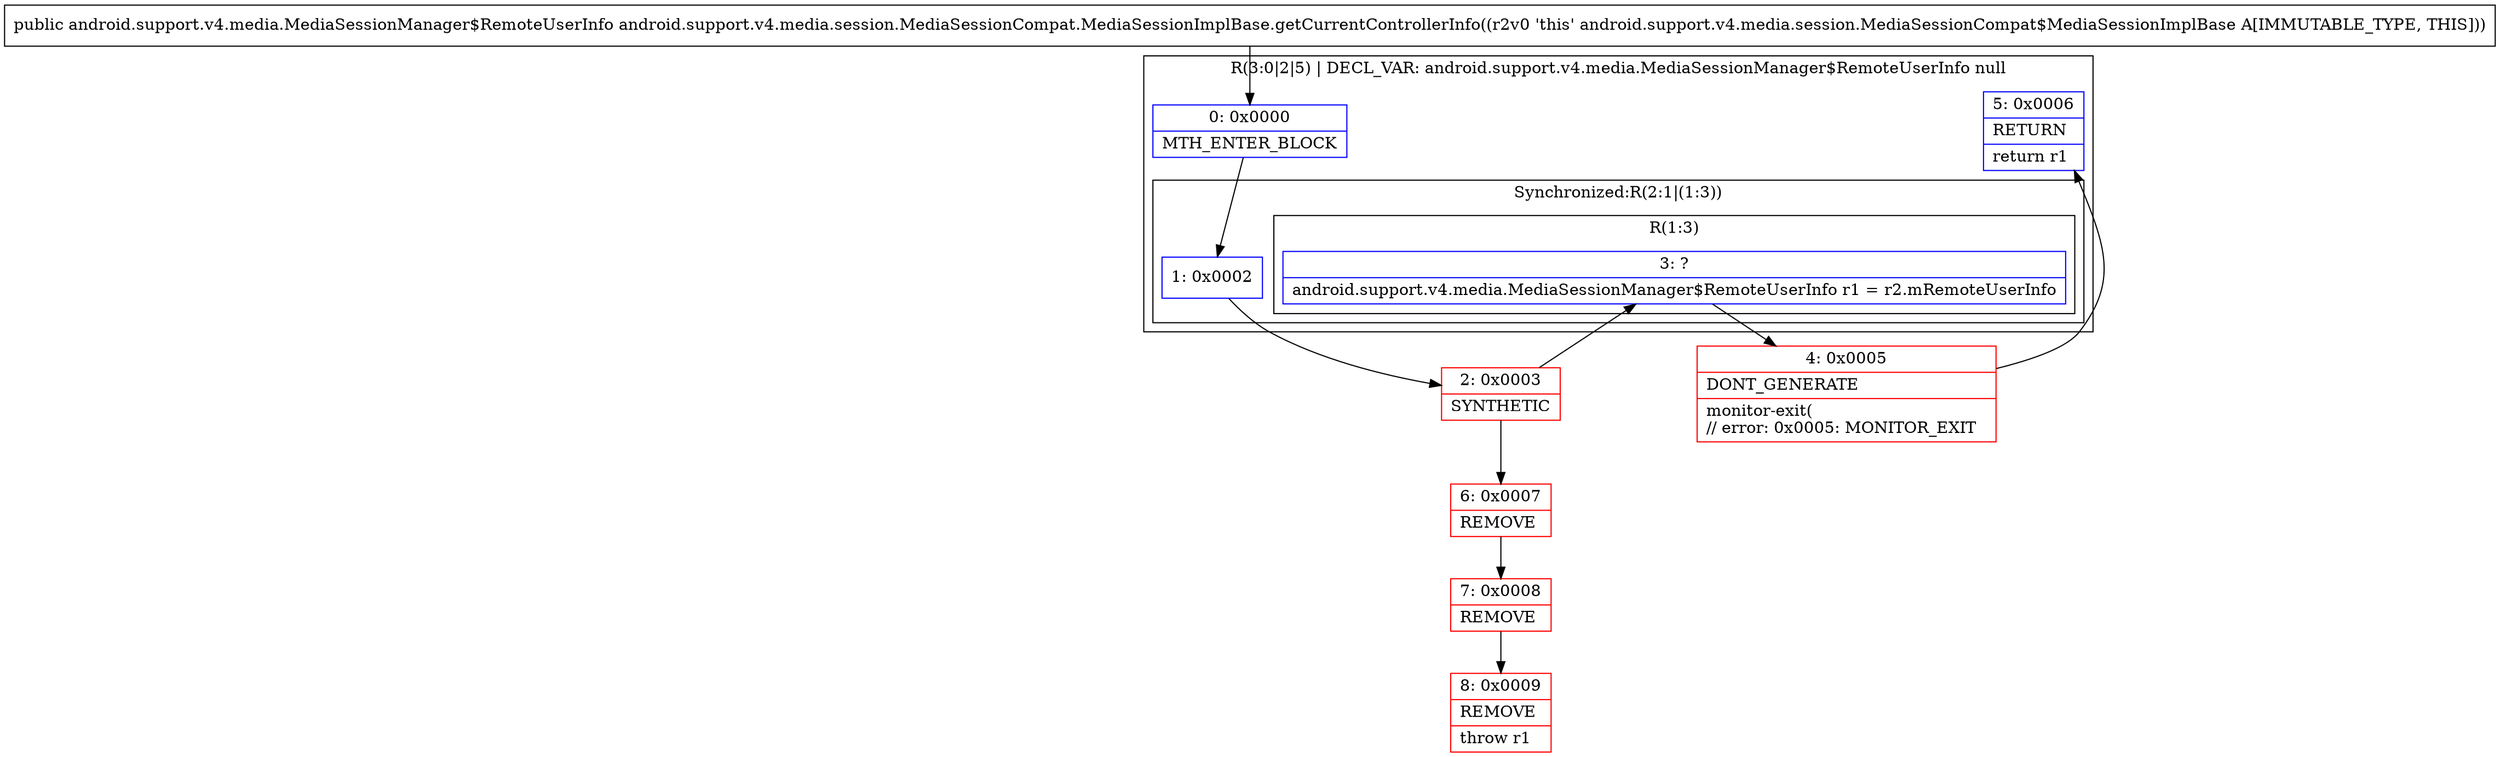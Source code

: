 digraph "CFG forandroid.support.v4.media.session.MediaSessionCompat.MediaSessionImplBase.getCurrentControllerInfo()Landroid\/support\/v4\/media\/MediaSessionManager$RemoteUserInfo;" {
subgraph cluster_Region_1141319568 {
label = "R(3:0|2|5) | DECL_VAR: android.support.v4.media.MediaSessionManager$RemoteUserInfo null\l";
node [shape=record,color=blue];
Node_0 [shape=record,label="{0\:\ 0x0000|MTH_ENTER_BLOCK\l}"];
subgraph cluster_SynchronizedRegion_949692402 {
label = "Synchronized:R(2:1|(1:3))";
node [shape=record,color=blue];
Node_1 [shape=record,label="{1\:\ 0x0002}"];
subgraph cluster_Region_1645790800 {
label = "R(1:3)";
node [shape=record,color=blue];
Node_3 [shape=record,label="{3\:\ ?|android.support.v4.media.MediaSessionManager$RemoteUserInfo r1 = r2.mRemoteUserInfo\l}"];
}
}
Node_5 [shape=record,label="{5\:\ 0x0006|RETURN\l|return r1\l}"];
}
Node_2 [shape=record,color=red,label="{2\:\ 0x0003|SYNTHETIC\l}"];
Node_4 [shape=record,color=red,label="{4\:\ 0x0005|DONT_GENERATE\l|monitor\-exit(\l\/\/ error: 0x0005: MONITOR_EXIT  \l}"];
Node_6 [shape=record,color=red,label="{6\:\ 0x0007|REMOVE\l}"];
Node_7 [shape=record,color=red,label="{7\:\ 0x0008|REMOVE\l}"];
Node_8 [shape=record,color=red,label="{8\:\ 0x0009|REMOVE\l|throw r1\l}"];
MethodNode[shape=record,label="{public android.support.v4.media.MediaSessionManager$RemoteUserInfo android.support.v4.media.session.MediaSessionCompat.MediaSessionImplBase.getCurrentControllerInfo((r2v0 'this' android.support.v4.media.session.MediaSessionCompat$MediaSessionImplBase A[IMMUTABLE_TYPE, THIS])) }"];
MethodNode -> Node_0;
Node_0 -> Node_1;
Node_1 -> Node_2;
Node_3 -> Node_4;
Node_2 -> Node_3;
Node_2 -> Node_6;
Node_4 -> Node_5;
Node_6 -> Node_7;
Node_7 -> Node_8;
}

